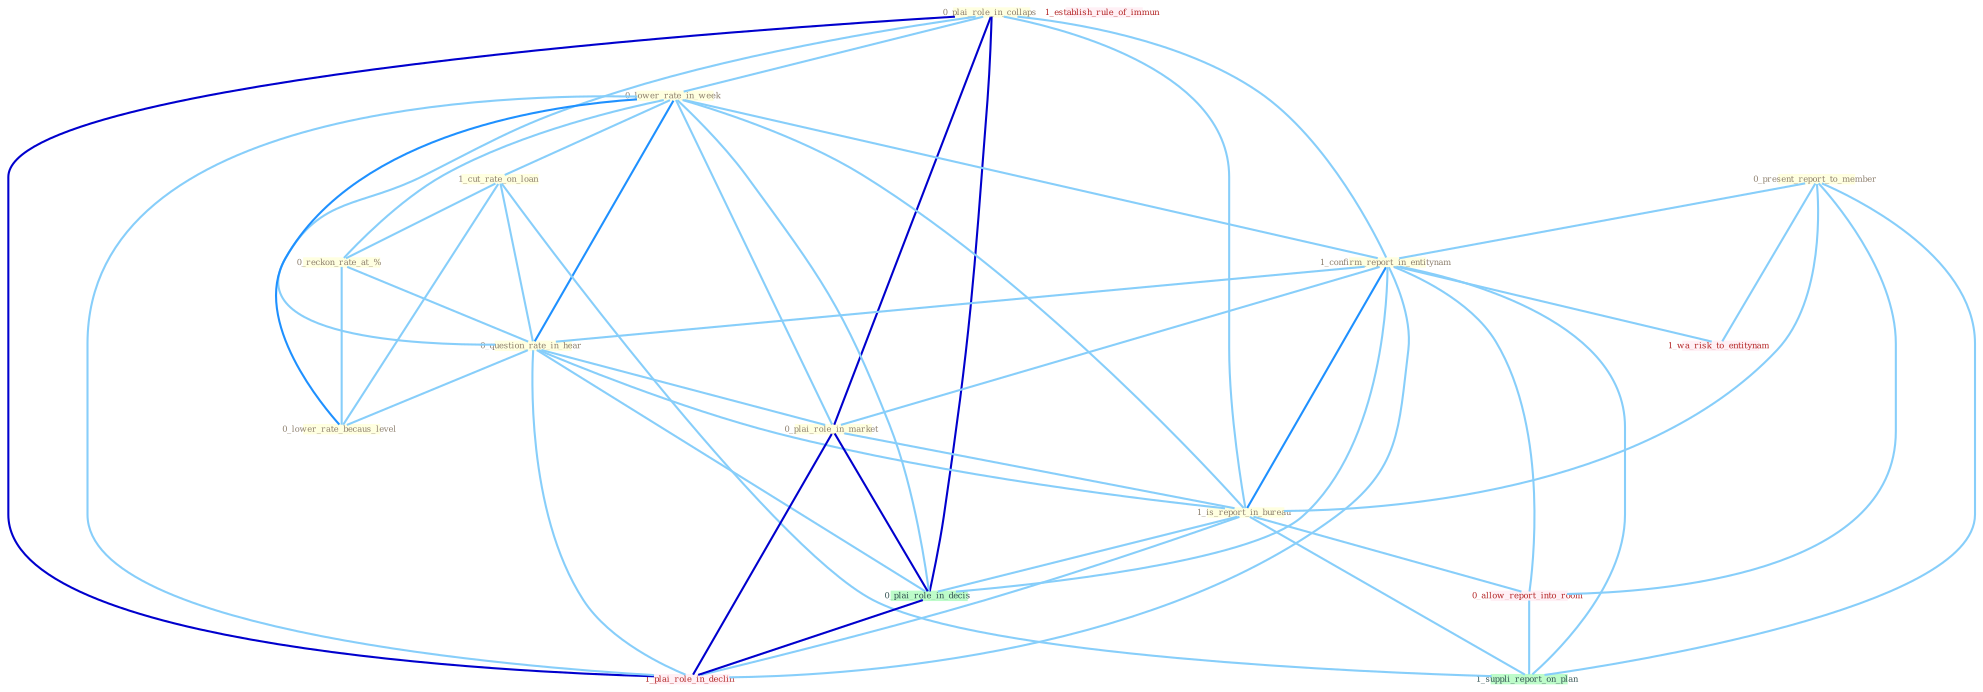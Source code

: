 Graph G{ 
    node
    [shape=polygon,style=filled,width=.5,height=.06,color="#BDFCC9",fixedsize=true,fontsize=4,
    fontcolor="#2f4f4f"];
    {node
    [color="#ffffe0", fontcolor="#8b7d6b"] "0_plai_role_in_collaps " "0_present_report_to_member " "0_lower_rate_in_week " "1_confirm_report_in_entitynam " "1_cut_rate_on_loan " "0_reckon_rate_at_% " "0_question_rate_in_hear " "0_lower_rate_becaus_level " "0_plai_role_in_market " "1_is_report_in_bureau "}
{node [color="#fff0f5", fontcolor="#b22222"] "1_wa_risk_to_entitynam " "1_establish_rule_of_immun " "1_plai_role_in_declin " "0_allow_report_into_room "}
edge [color="#B0E2FF"];

	"0_plai_role_in_collaps " -- "0_lower_rate_in_week " [w="1", color="#87cefa" ];
	"0_plai_role_in_collaps " -- "1_confirm_report_in_entitynam " [w="1", color="#87cefa" ];
	"0_plai_role_in_collaps " -- "0_question_rate_in_hear " [w="1", color="#87cefa" ];
	"0_plai_role_in_collaps " -- "0_plai_role_in_market " [w="3", color="#0000cd" , len=0.6];
	"0_plai_role_in_collaps " -- "1_is_report_in_bureau " [w="1", color="#87cefa" ];
	"0_plai_role_in_collaps " -- "0_plai_role_in_decis " [w="3", color="#0000cd" , len=0.6];
	"0_plai_role_in_collaps " -- "1_plai_role_in_declin " [w="3", color="#0000cd" , len=0.6];
	"0_present_report_to_member " -- "1_confirm_report_in_entitynam " [w="1", color="#87cefa" ];
	"0_present_report_to_member " -- "1_is_report_in_bureau " [w="1", color="#87cefa" ];
	"0_present_report_to_member " -- "1_wa_risk_to_entitynam " [w="1", color="#87cefa" ];
	"0_present_report_to_member " -- "0_allow_report_into_room " [w="1", color="#87cefa" ];
	"0_present_report_to_member " -- "1_suppli_report_on_plan " [w="1", color="#87cefa" ];
	"0_lower_rate_in_week " -- "1_confirm_report_in_entitynam " [w="1", color="#87cefa" ];
	"0_lower_rate_in_week " -- "1_cut_rate_on_loan " [w="1", color="#87cefa" ];
	"0_lower_rate_in_week " -- "0_reckon_rate_at_% " [w="1", color="#87cefa" ];
	"0_lower_rate_in_week " -- "0_question_rate_in_hear " [w="2", color="#1e90ff" , len=0.8];
	"0_lower_rate_in_week " -- "0_lower_rate_becaus_level " [w="2", color="#1e90ff" , len=0.8];
	"0_lower_rate_in_week " -- "0_plai_role_in_market " [w="1", color="#87cefa" ];
	"0_lower_rate_in_week " -- "1_is_report_in_bureau " [w="1", color="#87cefa" ];
	"0_lower_rate_in_week " -- "0_plai_role_in_decis " [w="1", color="#87cefa" ];
	"0_lower_rate_in_week " -- "1_plai_role_in_declin " [w="1", color="#87cefa" ];
	"1_confirm_report_in_entitynam " -- "0_question_rate_in_hear " [w="1", color="#87cefa" ];
	"1_confirm_report_in_entitynam " -- "0_plai_role_in_market " [w="1", color="#87cefa" ];
	"1_confirm_report_in_entitynam " -- "1_is_report_in_bureau " [w="2", color="#1e90ff" , len=0.8];
	"1_confirm_report_in_entitynam " -- "1_wa_risk_to_entitynam " [w="1", color="#87cefa" ];
	"1_confirm_report_in_entitynam " -- "0_plai_role_in_decis " [w="1", color="#87cefa" ];
	"1_confirm_report_in_entitynam " -- "1_plai_role_in_declin " [w="1", color="#87cefa" ];
	"1_confirm_report_in_entitynam " -- "0_allow_report_into_room " [w="1", color="#87cefa" ];
	"1_confirm_report_in_entitynam " -- "1_suppli_report_on_plan " [w="1", color="#87cefa" ];
	"1_cut_rate_on_loan " -- "0_reckon_rate_at_% " [w="1", color="#87cefa" ];
	"1_cut_rate_on_loan " -- "0_question_rate_in_hear " [w="1", color="#87cefa" ];
	"1_cut_rate_on_loan " -- "0_lower_rate_becaus_level " [w="1", color="#87cefa" ];
	"1_cut_rate_on_loan " -- "1_suppli_report_on_plan " [w="1", color="#87cefa" ];
	"0_reckon_rate_at_% " -- "0_question_rate_in_hear " [w="1", color="#87cefa" ];
	"0_reckon_rate_at_% " -- "0_lower_rate_becaus_level " [w="1", color="#87cefa" ];
	"0_question_rate_in_hear " -- "0_lower_rate_becaus_level " [w="1", color="#87cefa" ];
	"0_question_rate_in_hear " -- "0_plai_role_in_market " [w="1", color="#87cefa" ];
	"0_question_rate_in_hear " -- "1_is_report_in_bureau " [w="1", color="#87cefa" ];
	"0_question_rate_in_hear " -- "0_plai_role_in_decis " [w="1", color="#87cefa" ];
	"0_question_rate_in_hear " -- "1_plai_role_in_declin " [w="1", color="#87cefa" ];
	"0_plai_role_in_market " -- "1_is_report_in_bureau " [w="1", color="#87cefa" ];
	"0_plai_role_in_market " -- "0_plai_role_in_decis " [w="3", color="#0000cd" , len=0.6];
	"0_plai_role_in_market " -- "1_plai_role_in_declin " [w="3", color="#0000cd" , len=0.6];
	"1_is_report_in_bureau " -- "0_plai_role_in_decis " [w="1", color="#87cefa" ];
	"1_is_report_in_bureau " -- "1_plai_role_in_declin " [w="1", color="#87cefa" ];
	"1_is_report_in_bureau " -- "0_allow_report_into_room " [w="1", color="#87cefa" ];
	"1_is_report_in_bureau " -- "1_suppli_report_on_plan " [w="1", color="#87cefa" ];
	"0_plai_role_in_decis " -- "1_plai_role_in_declin " [w="3", color="#0000cd" , len=0.6];
	"0_allow_report_into_room " -- "1_suppli_report_on_plan " [w="1", color="#87cefa" ];
}